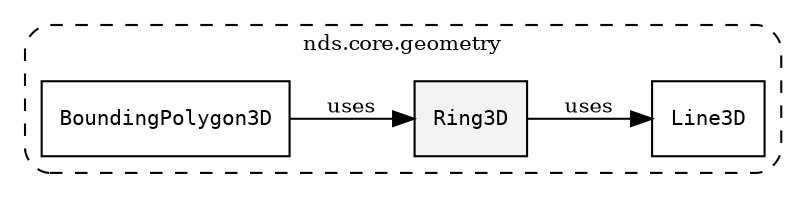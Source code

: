 /**
 * This dot file creates symbol collaboration diagram for Ring3D.
 */
digraph ZSERIO
{
    node [shape=box, fontsize=10];
    rankdir="LR";
    fontsize=10;
    tooltip="Ring3D collaboration diagram";

    subgraph "cluster_nds.core.geometry"
    {
        style="dashed, rounded";
        label="nds.core.geometry";
        tooltip="Package nds.core.geometry";
        href="../../../content/packages/nds.core.geometry.html#Package-nds-core-geometry";
        target="_parent";

        "Ring3D" [style="filled", fillcolor="#0000000D", target="_parent", label=<<font face="monospace"><table align="center" border="0" cellspacing="0" cellpadding="0"><tr><td href="../../../content/packages/nds.core.geometry.html#Subtype-Ring3D" title="Subtype defined in nds.core.geometry">Ring3D</td></tr></table></font>>];
        "Line3D" [target="_parent", label=<<font face="monospace"><table align="center" border="0" cellspacing="0" cellpadding="0"><tr><td href="../../../content/packages/nds.core.geometry.html#Structure-Line3D" title="Structure defined in nds.core.geometry">Line3D</td></tr></table></font>>];
        "BoundingPolygon3D" [target="_parent", label=<<font face="monospace"><table align="center" border="0" cellspacing="0" cellpadding="0"><tr><td href="../../../content/packages/nds.core.geometry.html#Structure-BoundingPolygon3D" title="Structure defined in nds.core.geometry">BoundingPolygon3D</td></tr></table></font>>];
    }

    "Ring3D" -> "Line3D" [label="uses", fontsize=10];
    "BoundingPolygon3D" -> "Ring3D" [label="uses", fontsize=10];
}
